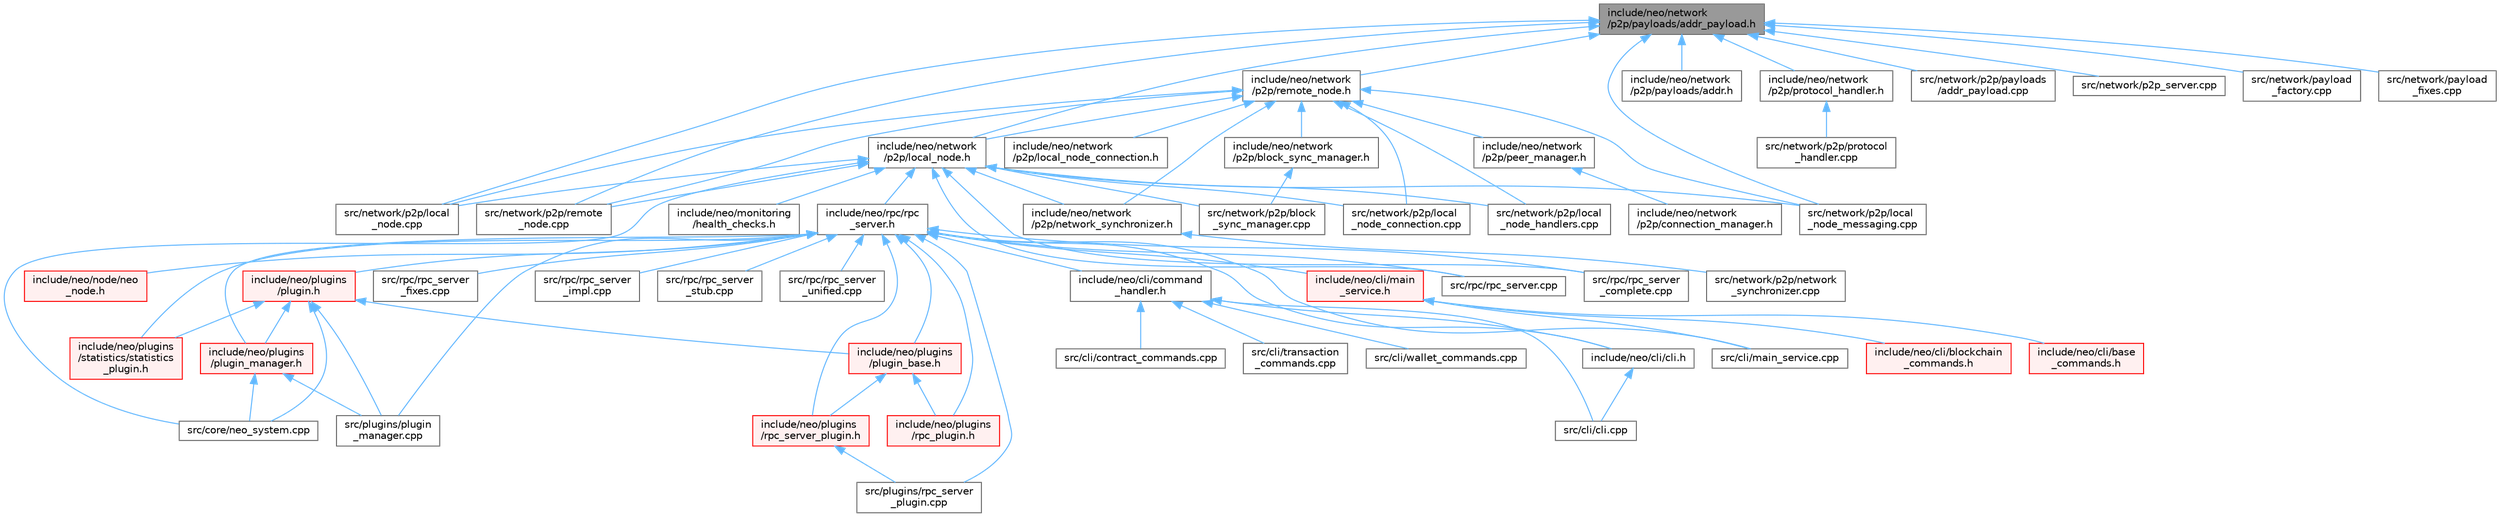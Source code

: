 digraph "include/neo/network/p2p/payloads/addr_payload.h"
{
 // LATEX_PDF_SIZE
  bgcolor="transparent";
  edge [fontname=Helvetica,fontsize=10,labelfontname=Helvetica,labelfontsize=10];
  node [fontname=Helvetica,fontsize=10,shape=box,height=0.2,width=0.4];
  Node1 [id="Node000001",label="include/neo/network\l/p2p/payloads/addr_payload.h",height=0.2,width=0.4,color="gray40", fillcolor="grey60", style="filled", fontcolor="black",tooltip=" "];
  Node1 -> Node2 [id="edge76_Node000001_Node000002",dir="back",color="steelblue1",style="solid",tooltip=" "];
  Node2 [id="Node000002",label="include/neo/network\l/p2p/local_node.h",height=0.2,width=0.4,color="grey40", fillcolor="white", style="filled",URL="$local__node_8h.html",tooltip=" "];
  Node2 -> Node3 [id="edge77_Node000002_Node000003",dir="back",color="steelblue1",style="solid",tooltip=" "];
  Node3 [id="Node000003",label="include/neo/monitoring\l/health_checks.h",height=0.2,width=0.4,color="grey40", fillcolor="white", style="filled",URL="$health__checks_8h.html",tooltip=" "];
  Node2 -> Node4 [id="edge78_Node000002_Node000004",dir="back",color="steelblue1",style="solid",tooltip=" "];
  Node4 [id="Node000004",label="include/neo/network\l/p2p/network_synchronizer.h",height=0.2,width=0.4,color="grey40", fillcolor="white", style="filled",URL="$network__synchronizer_8h.html",tooltip=" "];
  Node4 -> Node5 [id="edge79_Node000004_Node000005",dir="back",color="steelblue1",style="solid",tooltip=" "];
  Node5 [id="Node000005",label="src/network/p2p/network\l_synchronizer.cpp",height=0.2,width=0.4,color="grey40", fillcolor="white", style="filled",URL="$network__synchronizer_8cpp.html",tooltip=" "];
  Node2 -> Node6 [id="edge80_Node000002_Node000006",dir="back",color="steelblue1",style="solid",tooltip=" "];
  Node6 [id="Node000006",label="include/neo/rpc/rpc\l_server.h",height=0.2,width=0.4,color="grey40", fillcolor="white", style="filled",URL="$rpc__server_8h.html",tooltip=" "];
  Node6 -> Node7 [id="edge81_Node000006_Node000007",dir="back",color="steelblue1",style="solid",tooltip=" "];
  Node7 [id="Node000007",label="include/neo/cli/cli.h",height=0.2,width=0.4,color="grey40", fillcolor="white", style="filled",URL="$cli_8h.html",tooltip=" "];
  Node7 -> Node8 [id="edge82_Node000007_Node000008",dir="back",color="steelblue1",style="solid",tooltip=" "];
  Node8 [id="Node000008",label="src/cli/cli.cpp",height=0.2,width=0.4,color="grey40", fillcolor="white", style="filled",URL="$cli_8cpp.html",tooltip=" "];
  Node6 -> Node9 [id="edge83_Node000006_Node000009",dir="back",color="steelblue1",style="solid",tooltip=" "];
  Node9 [id="Node000009",label="include/neo/cli/command\l_handler.h",height=0.2,width=0.4,color="grey40", fillcolor="white", style="filled",URL="$command__handler_8h.html",tooltip=" "];
  Node9 -> Node7 [id="edge84_Node000009_Node000007",dir="back",color="steelblue1",style="solid",tooltip=" "];
  Node9 -> Node8 [id="edge85_Node000009_Node000008",dir="back",color="steelblue1",style="solid",tooltip=" "];
  Node9 -> Node10 [id="edge86_Node000009_Node000010",dir="back",color="steelblue1",style="solid",tooltip=" "];
  Node10 [id="Node000010",label="src/cli/contract_commands.cpp",height=0.2,width=0.4,color="grey40", fillcolor="white", style="filled",URL="$contract__commands_8cpp.html",tooltip=" "];
  Node9 -> Node11 [id="edge87_Node000009_Node000011",dir="back",color="steelblue1",style="solid",tooltip=" "];
  Node11 [id="Node000011",label="src/cli/transaction\l_commands.cpp",height=0.2,width=0.4,color="grey40", fillcolor="white", style="filled",URL="$transaction__commands_8cpp.html",tooltip=" "];
  Node9 -> Node12 [id="edge88_Node000009_Node000012",dir="back",color="steelblue1",style="solid",tooltip=" "];
  Node12 [id="Node000012",label="src/cli/wallet_commands.cpp",height=0.2,width=0.4,color="grey40", fillcolor="white", style="filled",URL="$wallet__commands_8cpp.html",tooltip=" "];
  Node6 -> Node13 [id="edge89_Node000006_Node000013",dir="back",color="steelblue1",style="solid",tooltip=" "];
  Node13 [id="Node000013",label="include/neo/cli/main\l_service.h",height=0.2,width=0.4,color="red", fillcolor="#FFF0F0", style="filled",URL="$main__service_8h.html",tooltip=" "];
  Node13 -> Node14 [id="edge90_Node000013_Node000014",dir="back",color="steelblue1",style="solid",tooltip=" "];
  Node14 [id="Node000014",label="include/neo/cli/base\l_commands.h",height=0.2,width=0.4,color="red", fillcolor="#FFF0F0", style="filled",URL="$base__commands_8h.html",tooltip=" "];
  Node13 -> Node16 [id="edge91_Node000013_Node000016",dir="back",color="steelblue1",style="solid",tooltip=" "];
  Node16 [id="Node000016",label="include/neo/cli/blockchain\l_commands.h",height=0.2,width=0.4,color="red", fillcolor="#FFF0F0", style="filled",URL="$blockchain__commands_8h.html",tooltip=" "];
  Node13 -> Node22 [id="edge92_Node000013_Node000022",dir="back",color="steelblue1",style="solid",tooltip=" "];
  Node22 [id="Node000022",label="src/cli/main_service.cpp",height=0.2,width=0.4,color="grey40", fillcolor="white", style="filled",URL="$main__service_8cpp.html",tooltip=" "];
  Node6 -> Node26 [id="edge93_Node000006_Node000026",dir="back",color="steelblue1",style="solid",tooltip=" "];
  Node26 [id="Node000026",label="include/neo/node/neo\l_node.h",height=0.2,width=0.4,color="red", fillcolor="#FFF0F0", style="filled",URL="$neo__node_8h.html",tooltip=" "];
  Node6 -> Node31 [id="edge94_Node000006_Node000031",dir="back",color="steelblue1",style="solid",tooltip=" "];
  Node31 [id="Node000031",label="include/neo/plugins\l/plugin.h",height=0.2,width=0.4,color="red", fillcolor="#FFF0F0", style="filled",URL="$plugins_2plugin_8h.html",tooltip=" "];
  Node31 -> Node32 [id="edge95_Node000031_Node000032",dir="back",color="steelblue1",style="solid",tooltip=" "];
  Node32 [id="Node000032",label="include/neo/plugins\l/plugin_base.h",height=0.2,width=0.4,color="red", fillcolor="#FFF0F0", style="filled",URL="$plugin__base_8h.html",tooltip=" "];
  Node32 -> Node38 [id="edge96_Node000032_Node000038",dir="back",color="steelblue1",style="solid",tooltip=" "];
  Node38 [id="Node000038",label="include/neo/plugins\l/rpc_plugin.h",height=0.2,width=0.4,color="red", fillcolor="#FFF0F0", style="filled",URL="$rpc__plugin_8h.html",tooltip=" "];
  Node32 -> Node40 [id="edge97_Node000032_Node000040",dir="back",color="steelblue1",style="solid",tooltip=" "];
  Node40 [id="Node000040",label="include/neo/plugins\l/rpc_server_plugin.h",height=0.2,width=0.4,color="red", fillcolor="#FFF0F0", style="filled",URL="$rpc__server__plugin_8h.html",tooltip=" "];
  Node40 -> Node41 [id="edge98_Node000040_Node000041",dir="back",color="steelblue1",style="solid",tooltip=" "];
  Node41 [id="Node000041",label="src/plugins/rpc_server\l_plugin.cpp",height=0.2,width=0.4,color="grey40", fillcolor="white", style="filled",URL="$rpc__server__plugin_8cpp.html",tooltip=" "];
  Node31 -> Node49 [id="edge99_Node000031_Node000049",dir="back",color="steelblue1",style="solid",tooltip=" "];
  Node49 [id="Node000049",label="include/neo/plugins\l/plugin_manager.h",height=0.2,width=0.4,color="red", fillcolor="#FFF0F0", style="filled",URL="$plugin__manager_8h.html",tooltip=" "];
  Node49 -> Node51 [id="edge100_Node000049_Node000051",dir="back",color="steelblue1",style="solid",tooltip=" "];
  Node51 [id="Node000051",label="src/core/neo_system.cpp",height=0.2,width=0.4,color="grey40", fillcolor="white", style="filled",URL="$core_2neo__system_8cpp.html",tooltip=" "];
  Node49 -> Node52 [id="edge101_Node000049_Node000052",dir="back",color="steelblue1",style="solid",tooltip=" "];
  Node52 [id="Node000052",label="src/plugins/plugin\l_manager.cpp",height=0.2,width=0.4,color="grey40", fillcolor="white", style="filled",URL="$plugin__manager_8cpp.html",tooltip=" "];
  Node31 -> Node53 [id="edge102_Node000031_Node000053",dir="back",color="steelblue1",style="solid",tooltip=" "];
  Node53 [id="Node000053",label="include/neo/plugins\l/statistics/statistics\l_plugin.h",height=0.2,width=0.4,color="red", fillcolor="#FFF0F0", style="filled",URL="$statistics_2statistics__plugin_8h.html",tooltip=" "];
  Node31 -> Node51 [id="edge103_Node000031_Node000051",dir="back",color="steelblue1",style="solid",tooltip=" "];
  Node31 -> Node52 [id="edge104_Node000031_Node000052",dir="back",color="steelblue1",style="solid",tooltip=" "];
  Node6 -> Node32 [id="edge105_Node000006_Node000032",dir="back",color="steelblue1",style="solid",tooltip=" "];
  Node6 -> Node49 [id="edge106_Node000006_Node000049",dir="back",color="steelblue1",style="solid",tooltip=" "];
  Node6 -> Node38 [id="edge107_Node000006_Node000038",dir="back",color="steelblue1",style="solid",tooltip=" "];
  Node6 -> Node40 [id="edge108_Node000006_Node000040",dir="back",color="steelblue1",style="solid",tooltip=" "];
  Node6 -> Node53 [id="edge109_Node000006_Node000053",dir="back",color="steelblue1",style="solid",tooltip=" "];
  Node6 -> Node22 [id="edge110_Node000006_Node000022",dir="back",color="steelblue1",style="solid",tooltip=" "];
  Node6 -> Node52 [id="edge111_Node000006_Node000052",dir="back",color="steelblue1",style="solid",tooltip=" "];
  Node6 -> Node41 [id="edge112_Node000006_Node000041",dir="back",color="steelblue1",style="solid",tooltip=" "];
  Node6 -> Node57 [id="edge113_Node000006_Node000057",dir="back",color="steelblue1",style="solid",tooltip=" "];
  Node57 [id="Node000057",label="src/rpc/rpc_server.cpp",height=0.2,width=0.4,color="grey40", fillcolor="white", style="filled",URL="$rpc__server_8cpp.html",tooltip=" "];
  Node6 -> Node58 [id="edge114_Node000006_Node000058",dir="back",color="steelblue1",style="solid",tooltip=" "];
  Node58 [id="Node000058",label="src/rpc/rpc_server\l_complete.cpp",height=0.2,width=0.4,color="grey40", fillcolor="white", style="filled",URL="$rpc__server__complete_8cpp.html",tooltip=" "];
  Node6 -> Node59 [id="edge115_Node000006_Node000059",dir="back",color="steelblue1",style="solid",tooltip=" "];
  Node59 [id="Node000059",label="src/rpc/rpc_server\l_fixes.cpp",height=0.2,width=0.4,color="grey40", fillcolor="white", style="filled",URL="$rpc__server__fixes_8cpp.html",tooltip=" "];
  Node6 -> Node60 [id="edge116_Node000006_Node000060",dir="back",color="steelblue1",style="solid",tooltip=" "];
  Node60 [id="Node000060",label="src/rpc/rpc_server\l_impl.cpp",height=0.2,width=0.4,color="grey40", fillcolor="white", style="filled",URL="$rpc__server__impl_8cpp.html",tooltip=" "];
  Node6 -> Node61 [id="edge117_Node000006_Node000061",dir="back",color="steelblue1",style="solid",tooltip=" "];
  Node61 [id="Node000061",label="src/rpc/rpc_server\l_stub.cpp",height=0.2,width=0.4,color="grey40", fillcolor="white", style="filled",URL="$rpc__server__stub_8cpp.html",tooltip=" "];
  Node6 -> Node62 [id="edge118_Node000006_Node000062",dir="back",color="steelblue1",style="solid",tooltip=" "];
  Node62 [id="Node000062",label="src/rpc/rpc_server\l_unified.cpp",height=0.2,width=0.4,color="grey40", fillcolor="white", style="filled",URL="$rpc__server__unified_8cpp.html",tooltip=" "];
  Node2 -> Node51 [id="edge119_Node000002_Node000051",dir="back",color="steelblue1",style="solid",tooltip=" "];
  Node2 -> Node63 [id="edge120_Node000002_Node000063",dir="back",color="steelblue1",style="solid",tooltip=" "];
  Node63 [id="Node000063",label="src/network/p2p/block\l_sync_manager.cpp",height=0.2,width=0.4,color="grey40", fillcolor="white", style="filled",URL="$block__sync__manager_8cpp.html",tooltip=" "];
  Node2 -> Node64 [id="edge121_Node000002_Node000064",dir="back",color="steelblue1",style="solid",tooltip=" "];
  Node64 [id="Node000064",label="src/network/p2p/local\l_node.cpp",height=0.2,width=0.4,color="grey40", fillcolor="white", style="filled",URL="$local__node_8cpp.html",tooltip=" "];
  Node2 -> Node65 [id="edge122_Node000002_Node000065",dir="back",color="steelblue1",style="solid",tooltip=" "];
  Node65 [id="Node000065",label="src/network/p2p/local\l_node_connection.cpp",height=0.2,width=0.4,color="grey40", fillcolor="white", style="filled",URL="$local__node__connection_8cpp.html",tooltip=" "];
  Node2 -> Node66 [id="edge123_Node000002_Node000066",dir="back",color="steelblue1",style="solid",tooltip=" "];
  Node66 [id="Node000066",label="src/network/p2p/local\l_node_handlers.cpp",height=0.2,width=0.4,color="grey40", fillcolor="white", style="filled",URL="$local__node__handlers_8cpp.html",tooltip=" "];
  Node2 -> Node67 [id="edge124_Node000002_Node000067",dir="back",color="steelblue1",style="solid",tooltip=" "];
  Node67 [id="Node000067",label="src/network/p2p/local\l_node_messaging.cpp",height=0.2,width=0.4,color="grey40", fillcolor="white", style="filled",URL="$local__node__messaging_8cpp.html",tooltip=" "];
  Node2 -> Node68 [id="edge125_Node000002_Node000068",dir="back",color="steelblue1",style="solid",tooltip=" "];
  Node68 [id="Node000068",label="src/network/p2p/remote\l_node.cpp",height=0.2,width=0.4,color="grey40", fillcolor="white", style="filled",URL="$remote__node_8cpp.html",tooltip=" "];
  Node2 -> Node57 [id="edge126_Node000002_Node000057",dir="back",color="steelblue1",style="solid",tooltip=" "];
  Node2 -> Node58 [id="edge127_Node000002_Node000058",dir="back",color="steelblue1",style="solid",tooltip=" "];
  Node1 -> Node69 [id="edge128_Node000001_Node000069",dir="back",color="steelblue1",style="solid",tooltip=" "];
  Node69 [id="Node000069",label="include/neo/network\l/p2p/payloads/addr.h",height=0.2,width=0.4,color="grey40", fillcolor="white", style="filled",URL="$addr_8h.html",tooltip=" "];
  Node1 -> Node70 [id="edge129_Node000001_Node000070",dir="back",color="steelblue1",style="solid",tooltip=" "];
  Node70 [id="Node000070",label="include/neo/network\l/p2p/protocol_handler.h",height=0.2,width=0.4,color="grey40", fillcolor="white", style="filled",URL="$protocol__handler_8h.html",tooltip=" "];
  Node70 -> Node71 [id="edge130_Node000070_Node000071",dir="back",color="steelblue1",style="solid",tooltip=" "];
  Node71 [id="Node000071",label="src/network/p2p/protocol\l_handler.cpp",height=0.2,width=0.4,color="grey40", fillcolor="white", style="filled",URL="$protocol__handler_8cpp.html",tooltip=" "];
  Node1 -> Node72 [id="edge131_Node000001_Node000072",dir="back",color="steelblue1",style="solid",tooltip=" "];
  Node72 [id="Node000072",label="include/neo/network\l/p2p/remote_node.h",height=0.2,width=0.4,color="grey40", fillcolor="white", style="filled",URL="$remote__node_8h.html",tooltip=" "];
  Node72 -> Node73 [id="edge132_Node000072_Node000073",dir="back",color="steelblue1",style="solid",tooltip=" "];
  Node73 [id="Node000073",label="include/neo/network\l/p2p/block_sync_manager.h",height=0.2,width=0.4,color="grey40", fillcolor="white", style="filled",URL="$block__sync__manager_8h.html",tooltip=" "];
  Node73 -> Node63 [id="edge133_Node000073_Node000063",dir="back",color="steelblue1",style="solid",tooltip=" "];
  Node72 -> Node2 [id="edge134_Node000072_Node000002",dir="back",color="steelblue1",style="solid",tooltip=" "];
  Node72 -> Node74 [id="edge135_Node000072_Node000074",dir="back",color="steelblue1",style="solid",tooltip=" "];
  Node74 [id="Node000074",label="include/neo/network\l/p2p/local_node_connection.h",height=0.2,width=0.4,color="grey40", fillcolor="white", style="filled",URL="$local__node__connection_8h.html",tooltip=" "];
  Node72 -> Node4 [id="edge136_Node000072_Node000004",dir="back",color="steelblue1",style="solid",tooltip=" "];
  Node72 -> Node75 [id="edge137_Node000072_Node000075",dir="back",color="steelblue1",style="solid",tooltip=" "];
  Node75 [id="Node000075",label="include/neo/network\l/p2p/peer_manager.h",height=0.2,width=0.4,color="grey40", fillcolor="white", style="filled",URL="$peer__manager_8h.html",tooltip=" "];
  Node75 -> Node76 [id="edge138_Node000075_Node000076",dir="back",color="steelblue1",style="solid",tooltip=" "];
  Node76 [id="Node000076",label="include/neo/network\l/p2p/connection_manager.h",height=0.2,width=0.4,color="grey40", fillcolor="white", style="filled",URL="$p2p_2connection__manager_8h.html",tooltip=" "];
  Node72 -> Node64 [id="edge139_Node000072_Node000064",dir="back",color="steelblue1",style="solid",tooltip=" "];
  Node72 -> Node65 [id="edge140_Node000072_Node000065",dir="back",color="steelblue1",style="solid",tooltip=" "];
  Node72 -> Node66 [id="edge141_Node000072_Node000066",dir="back",color="steelblue1",style="solid",tooltip=" "];
  Node72 -> Node67 [id="edge142_Node000072_Node000067",dir="back",color="steelblue1",style="solid",tooltip=" "];
  Node72 -> Node68 [id="edge143_Node000072_Node000068",dir="back",color="steelblue1",style="solid",tooltip=" "];
  Node1 -> Node64 [id="edge144_Node000001_Node000064",dir="back",color="steelblue1",style="solid",tooltip=" "];
  Node1 -> Node67 [id="edge145_Node000001_Node000067",dir="back",color="steelblue1",style="solid",tooltip=" "];
  Node1 -> Node77 [id="edge146_Node000001_Node000077",dir="back",color="steelblue1",style="solid",tooltip=" "];
  Node77 [id="Node000077",label="src/network/p2p/payloads\l/addr_payload.cpp",height=0.2,width=0.4,color="grey40", fillcolor="white", style="filled",URL="$addr__payload_8cpp.html",tooltip=" "];
  Node1 -> Node68 [id="edge147_Node000001_Node000068",dir="back",color="steelblue1",style="solid",tooltip=" "];
  Node1 -> Node78 [id="edge148_Node000001_Node000078",dir="back",color="steelblue1",style="solid",tooltip=" "];
  Node78 [id="Node000078",label="src/network/p2p_server.cpp",height=0.2,width=0.4,color="grey40", fillcolor="white", style="filled",URL="$p2p__server_8cpp.html",tooltip=" "];
  Node1 -> Node79 [id="edge149_Node000001_Node000079",dir="back",color="steelblue1",style="solid",tooltip=" "];
  Node79 [id="Node000079",label="src/network/payload\l_factory.cpp",height=0.2,width=0.4,color="grey40", fillcolor="white", style="filled",URL="$payload__factory_8cpp.html",tooltip=" "];
  Node1 -> Node80 [id="edge150_Node000001_Node000080",dir="back",color="steelblue1",style="solid",tooltip=" "];
  Node80 [id="Node000080",label="src/network/payload\l_fixes.cpp",height=0.2,width=0.4,color="grey40", fillcolor="white", style="filled",URL="$payload__fixes_8cpp.html",tooltip=" "];
}
